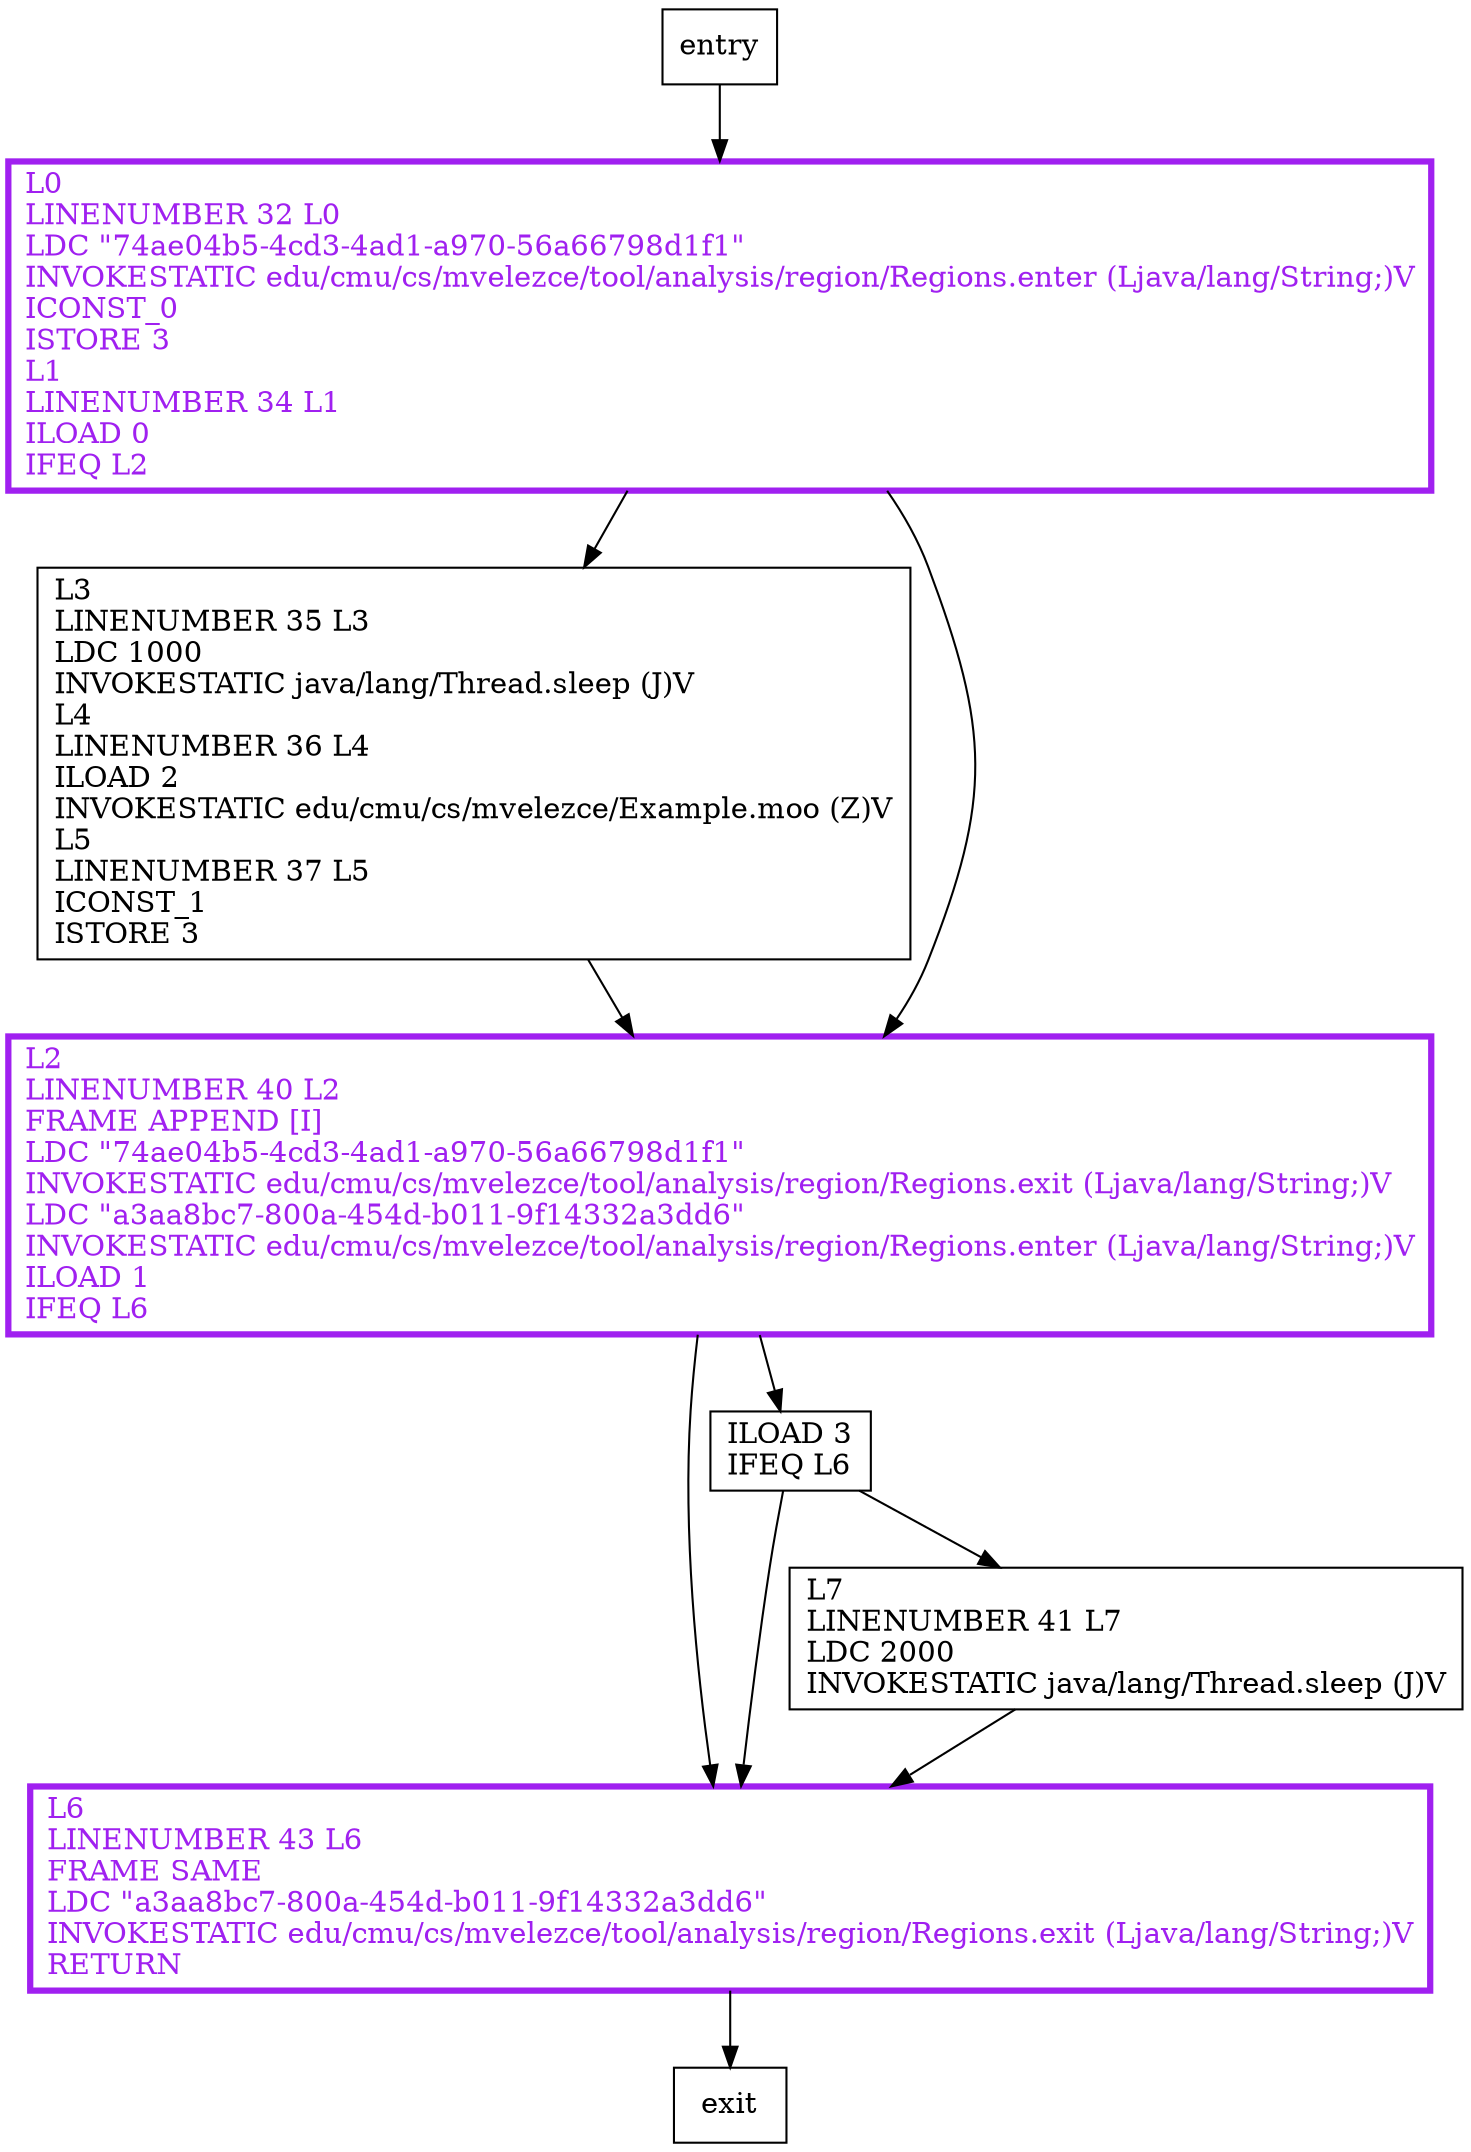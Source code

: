 digraph foo {
node [shape=record];
909914828 [label="L3\lLINENUMBER 35 L3\lLDC 1000\lINVOKESTATIC java/lang/Thread.sleep (J)V\lL4\lLINENUMBER 36 L4\lILOAD 2\lINVOKESTATIC edu/cmu/cs/mvelezce/Example.moo (Z)V\lL5\lLINENUMBER 37 L5\lICONST_1\lISTORE 3\l"];
116650158 [label="L6\lLINENUMBER 43 L6\lFRAME SAME\lLDC \"a3aa8bc7-800a-454d-b011-9f14332a3dd6\"\lINVOKESTATIC edu/cmu/cs/mvelezce/tool/analysis/region/Regions.exit (Ljava/lang/String;)V\lRETURN\l"];
1470540083 [label="L7\lLINENUMBER 41 L7\lLDC 2000\lINVOKESTATIC java/lang/Thread.sleep (J)V\l"];
1985178707 [label="L0\lLINENUMBER 32 L0\lLDC \"74ae04b5-4cd3-4ad1-a970-56a66798d1f1\"\lINVOKESTATIC edu/cmu/cs/mvelezce/tool/analysis/region/Regions.enter (Ljava/lang/String;)V\lICONST_0\lISTORE 3\lL1\lLINENUMBER 34 L1\lILOAD 0\lIFEQ L2\l"];
1806640599 [label="ILOAD 3\lIFEQ L6\l"];
953191605 [label="L2\lLINENUMBER 40 L2\lFRAME APPEND [I]\lLDC \"74ae04b5-4cd3-4ad1-a970-56a66798d1f1\"\lINVOKESTATIC edu/cmu/cs/mvelezce/tool/analysis/region/Regions.exit (Ljava/lang/String;)V\lLDC \"a3aa8bc7-800a-454d-b011-9f14332a3dd6\"\lINVOKESTATIC edu/cmu/cs/mvelezce/tool/analysis/region/Regions.enter (Ljava/lang/String;)V\lILOAD 1\lIFEQ L6\l"];
entry;
exit;
entry -> 1985178707;
909914828 -> 953191605;
116650158 -> exit;
1470540083 -> 116650158;
1985178707 -> 909914828;
1985178707 -> 953191605;
1806640599 -> 116650158;
1806640599 -> 1470540083;
953191605 -> 116650158;
953191605 -> 1806640599;
116650158[fontcolor="purple", penwidth=3, color="purple"];
1985178707[fontcolor="purple", penwidth=3, color="purple"];
953191605[fontcolor="purple", penwidth=3, color="purple"];
}
